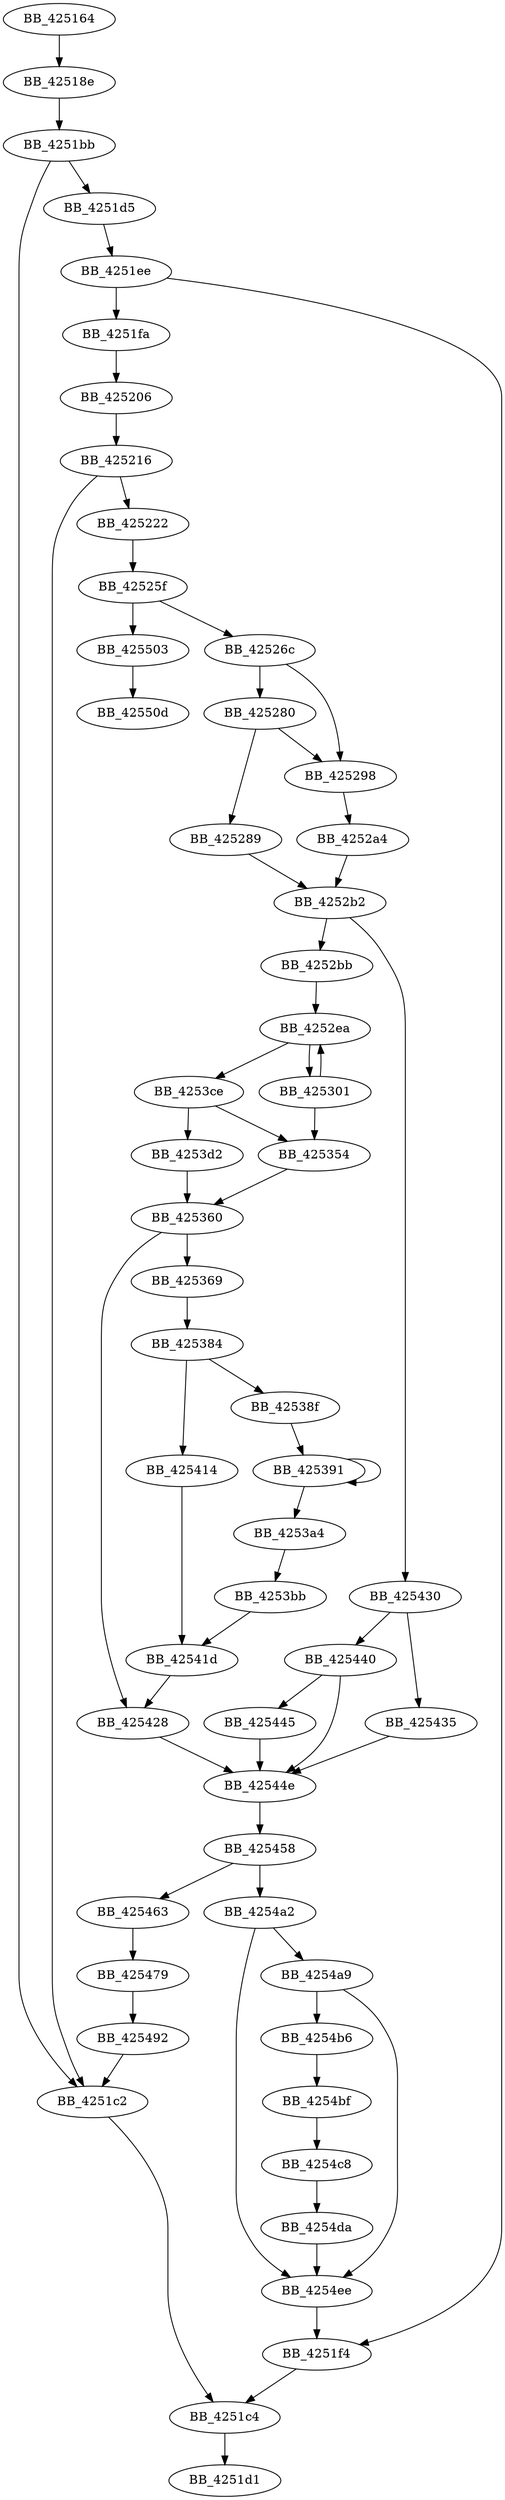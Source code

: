 DiGraph __wsetlocale_set_cat{
BB_425164->BB_42518e
BB_42518e->BB_4251bb
BB_4251bb->BB_4251c2
BB_4251bb->BB_4251d5
BB_4251c2->BB_4251c4
BB_4251c4->BB_4251d1
BB_4251d5->BB_4251ee
BB_4251ee->BB_4251f4
BB_4251ee->BB_4251fa
BB_4251f4->BB_4251c4
BB_4251fa->BB_425206
BB_425206->BB_425216
BB_425216->BB_4251c2
BB_425216->BB_425222
BB_425222->BB_42525f
BB_42525f->BB_42526c
BB_42525f->BB_425503
BB_42526c->BB_425280
BB_42526c->BB_425298
BB_425280->BB_425289
BB_425280->BB_425298
BB_425289->BB_4252b2
BB_425298->BB_4252a4
BB_4252a4->BB_4252b2
BB_4252b2->BB_4252bb
BB_4252b2->BB_425430
BB_4252bb->BB_4252ea
BB_4252ea->BB_425301
BB_4252ea->BB_4253ce
BB_425301->BB_4252ea
BB_425301->BB_425354
BB_425354->BB_425360
BB_425360->BB_425369
BB_425360->BB_425428
BB_425369->BB_425384
BB_425384->BB_42538f
BB_425384->BB_425414
BB_42538f->BB_425391
BB_425391->BB_425391
BB_425391->BB_4253a4
BB_4253a4->BB_4253bb
BB_4253bb->BB_42541d
BB_4253ce->BB_425354
BB_4253ce->BB_4253d2
BB_4253d2->BB_425360
BB_425414->BB_42541d
BB_42541d->BB_425428
BB_425428->BB_42544e
BB_425430->BB_425435
BB_425430->BB_425440
BB_425435->BB_42544e
BB_425440->BB_425445
BB_425440->BB_42544e
BB_425445->BB_42544e
BB_42544e->BB_425458
BB_425458->BB_425463
BB_425458->BB_4254a2
BB_425463->BB_425479
BB_425479->BB_425492
BB_425492->BB_4251c2
BB_4254a2->BB_4254a9
BB_4254a2->BB_4254ee
BB_4254a9->BB_4254b6
BB_4254a9->BB_4254ee
BB_4254b6->BB_4254bf
BB_4254bf->BB_4254c8
BB_4254c8->BB_4254da
BB_4254da->BB_4254ee
BB_4254ee->BB_4251f4
BB_425503->BB_42550d
}

